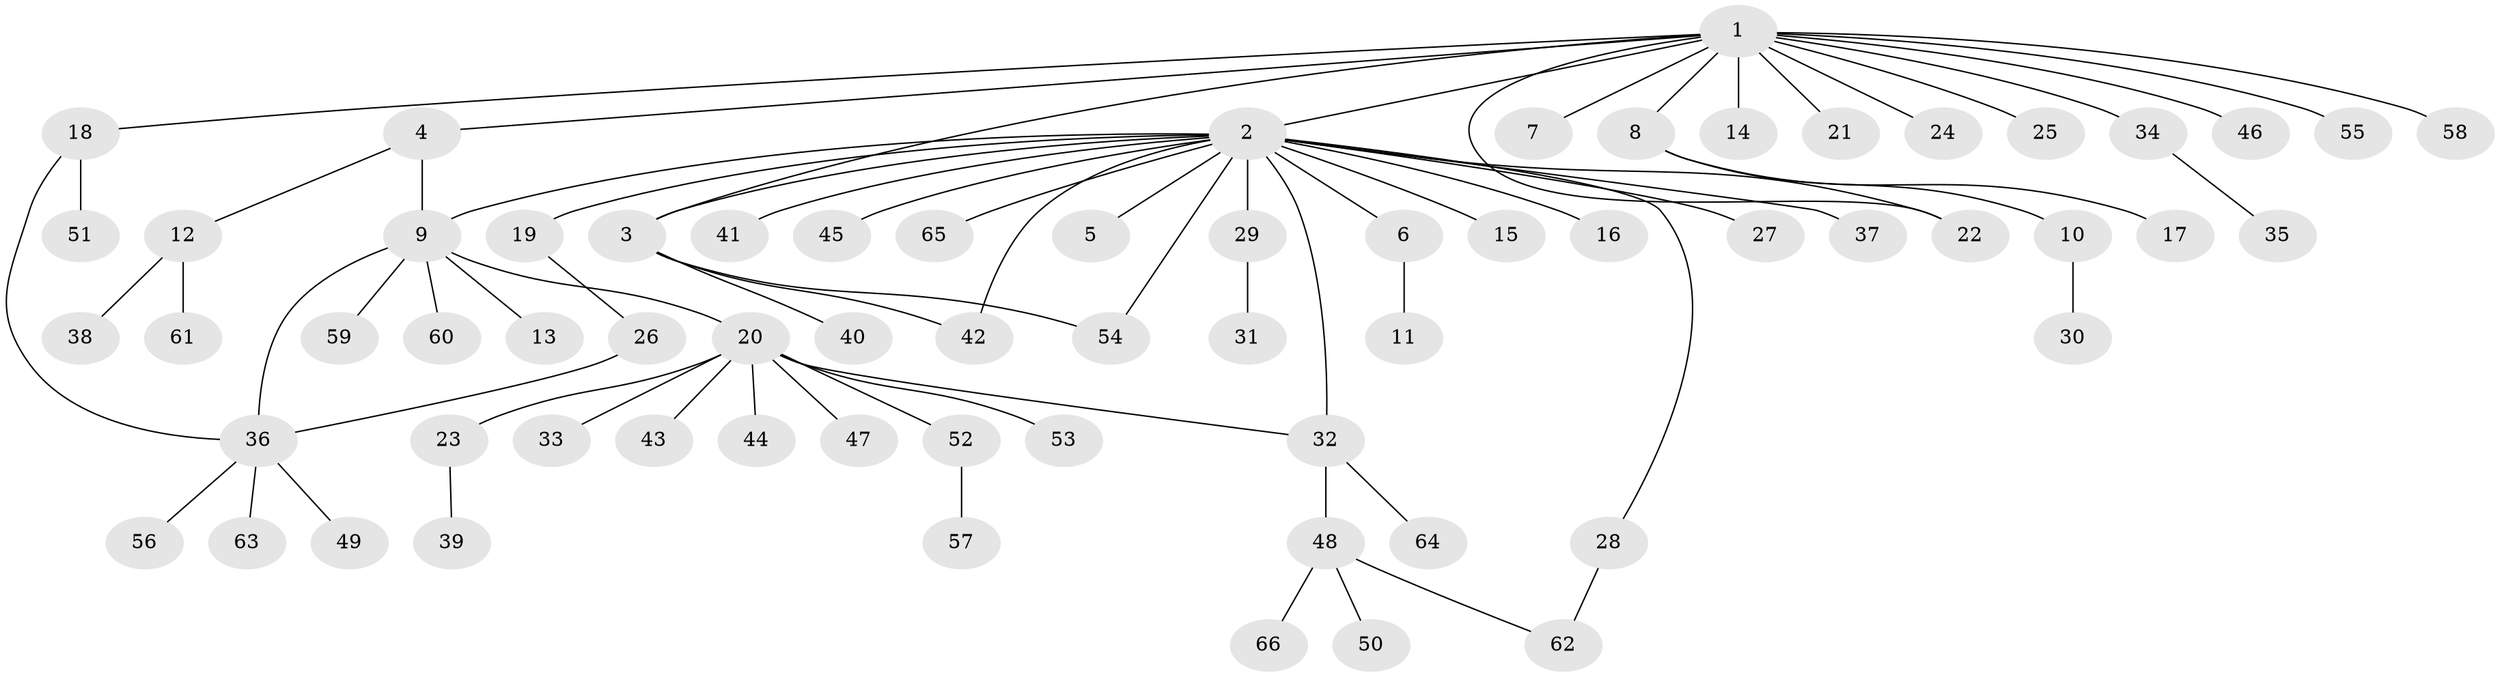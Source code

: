 // Generated by graph-tools (version 1.1) at 2025/49/03/09/25 03:49:57]
// undirected, 66 vertices, 74 edges
graph export_dot {
graph [start="1"]
  node [color=gray90,style=filled];
  1;
  2;
  3;
  4;
  5;
  6;
  7;
  8;
  9;
  10;
  11;
  12;
  13;
  14;
  15;
  16;
  17;
  18;
  19;
  20;
  21;
  22;
  23;
  24;
  25;
  26;
  27;
  28;
  29;
  30;
  31;
  32;
  33;
  34;
  35;
  36;
  37;
  38;
  39;
  40;
  41;
  42;
  43;
  44;
  45;
  46;
  47;
  48;
  49;
  50;
  51;
  52;
  53;
  54;
  55;
  56;
  57;
  58;
  59;
  60;
  61;
  62;
  63;
  64;
  65;
  66;
  1 -- 2;
  1 -- 3;
  1 -- 4;
  1 -- 7;
  1 -- 8;
  1 -- 14;
  1 -- 18;
  1 -- 21;
  1 -- 22;
  1 -- 24;
  1 -- 25;
  1 -- 34;
  1 -- 46;
  1 -- 55;
  1 -- 58;
  2 -- 3;
  2 -- 5;
  2 -- 6;
  2 -- 9;
  2 -- 15;
  2 -- 16;
  2 -- 19;
  2 -- 22;
  2 -- 27;
  2 -- 28;
  2 -- 29;
  2 -- 32;
  2 -- 37;
  2 -- 41;
  2 -- 42;
  2 -- 45;
  2 -- 54;
  2 -- 65;
  3 -- 40;
  3 -- 42;
  3 -- 54;
  4 -- 9;
  4 -- 12;
  6 -- 11;
  8 -- 10;
  8 -- 17;
  9 -- 13;
  9 -- 20;
  9 -- 36;
  9 -- 59;
  9 -- 60;
  10 -- 30;
  12 -- 38;
  12 -- 61;
  18 -- 36;
  18 -- 51;
  19 -- 26;
  20 -- 23;
  20 -- 32;
  20 -- 33;
  20 -- 43;
  20 -- 44;
  20 -- 47;
  20 -- 52;
  20 -- 53;
  23 -- 39;
  26 -- 36;
  28 -- 62;
  29 -- 31;
  32 -- 48;
  32 -- 64;
  34 -- 35;
  36 -- 49;
  36 -- 56;
  36 -- 63;
  48 -- 50;
  48 -- 62;
  48 -- 66;
  52 -- 57;
}
